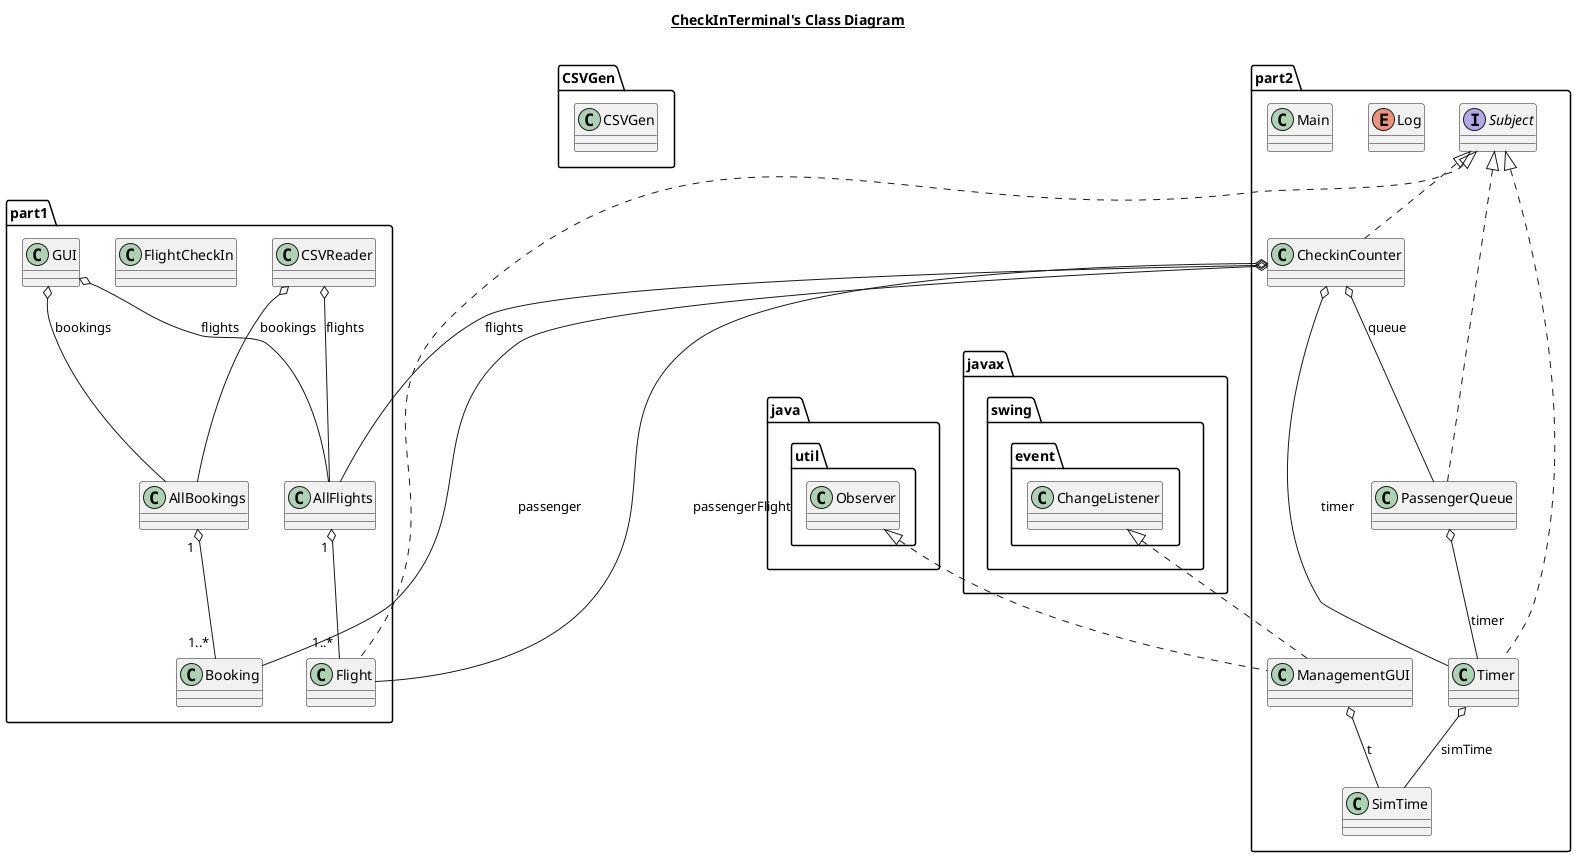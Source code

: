 @startuml

title __CheckInTerminal's Class Diagram__\n

  namespace CSVGen {
    class CSVGen.CSVGen {
    }
  }
  

  namespace part1 {
    class part1.AllBookings {
    }
  }
  

  namespace part1 {
    class part1.AllFlights {
    }
  }
  

  namespace part1 {
    class part1.Booking {
    }
  }
  

  namespace part1 {
    class part1.CSVReader {
    }
  }
  

  namespace part1 {
    class part1.Flight {
    }
  }
  

  namespace part1 {
    class part1.FlightCheckIn {
    }
  }
  

  namespace part1 {
    class part1.GUI {
    }
  }
  

  namespace part2 {
    class part2.CheckinCounter {
    }
  }
  

  namespace part2 {
    enum Log {
    }
  }
  

  namespace part2 {
    class part2.Main {
    }
  }
  

  namespace part2 {
    class part2.ManagementGUI {
    }
  }
  

  namespace part2 {
    class part2.PassengerQueue {
    }
  }
  

  namespace part2 {
    class part2.SimTime {
    }
  }
  

  namespace part2 {
    interface part2.Subject {
    }
  }
  

  namespace part2 {
    class part2.Timer {
    }
  }
  

  part1.CSVReader o-- part1.AllBookings : bookings
  part1.CSVReader o-- part1.AllFlights : flights
  part1.Flight .up.|> part2.Subject
  part1.GUI o-- part1.AllBookings : bookings
  part1.GUI o-- part1.AllFlights : flights
  part2.CheckinCounter .up.|> part2.Subject
  part2.CheckinCounter o-- part1.AllFlights : flights
  part2.CheckinCounter o-- part1.Booking : passenger
  part2.CheckinCounter o-- part1.Flight : passengerFlight
  part2.CheckinCounter o-- part2.PassengerQueue : queue
  part2.CheckinCounter o-- part2.Timer : timer
  part2.ManagementGUI .up.|> java.util.Observer
  part2.ManagementGUI .up.|> javax.swing.event.ChangeListener
  part2.ManagementGUI o-- part2.SimTime : t
  part2.PassengerQueue .up.|> part2.Subject
  part2.PassengerQueue o-- part2.Timer : timer
  part2.Timer .up.|> part2.Subject
  part2.Timer o-- part2.SimTime : simTime
  part1.AllBookings "1 " o-- "1..* " part1.Booking
  part1.AllFlights "1 " o-- "1..* " part1.Flight


@enduml
